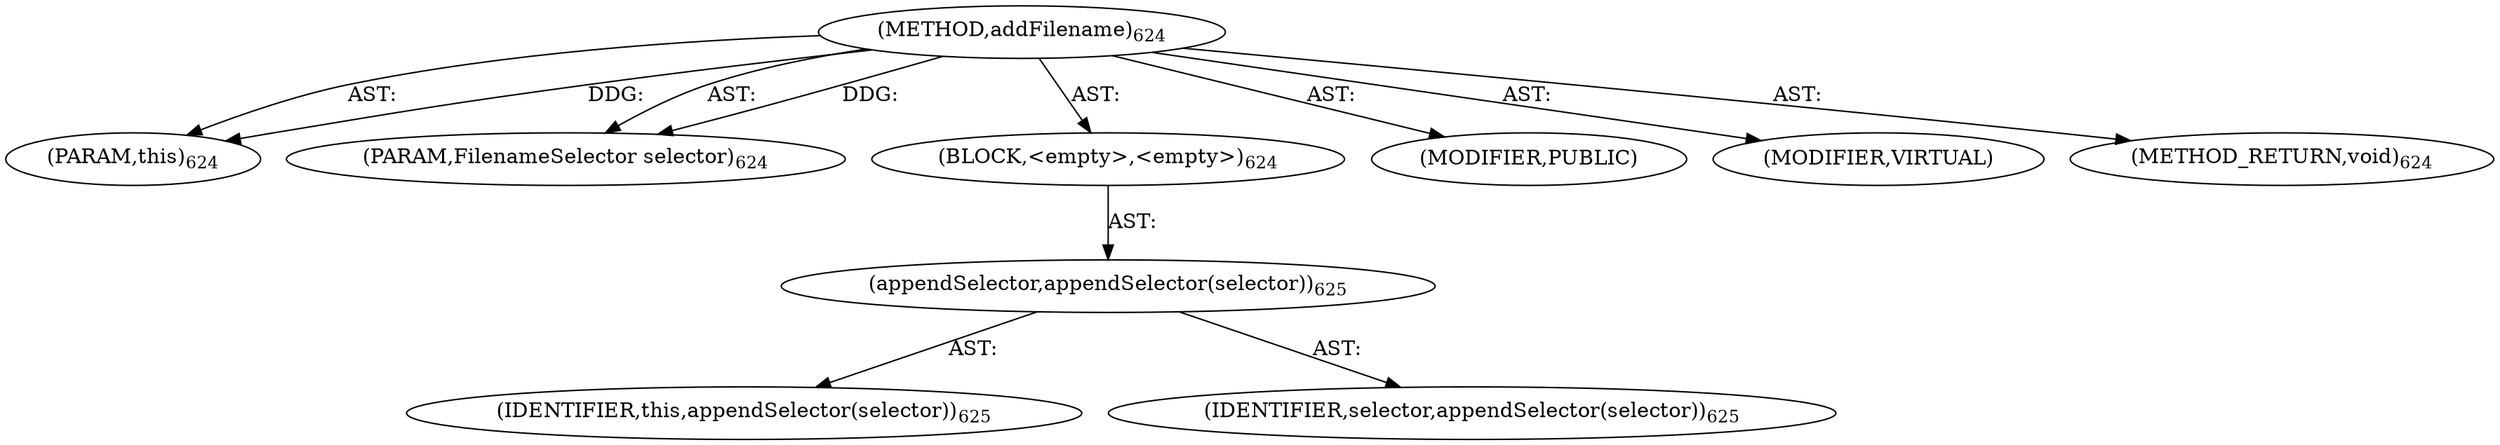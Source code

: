 digraph "addFilename" {  
"111669149734" [label = <(METHOD,addFilename)<SUB>624</SUB>> ]
"115964117028" [label = <(PARAM,this)<SUB>624</SUB>> ]
"115964117069" [label = <(PARAM,FilenameSelector selector)<SUB>624</SUB>> ]
"25769803865" [label = <(BLOCK,&lt;empty&gt;,&lt;empty&gt;)<SUB>624</SUB>> ]
"30064771448" [label = <(appendSelector,appendSelector(selector))<SUB>625</SUB>> ]
"68719476828" [label = <(IDENTIFIER,this,appendSelector(selector))<SUB>625</SUB>> ]
"68719477040" [label = <(IDENTIFIER,selector,appendSelector(selector))<SUB>625</SUB>> ]
"133143986259" [label = <(MODIFIER,PUBLIC)> ]
"133143986260" [label = <(MODIFIER,VIRTUAL)> ]
"128849018918" [label = <(METHOD_RETURN,void)<SUB>624</SUB>> ]
  "111669149734" -> "115964117028"  [ label = "AST: "] 
  "111669149734" -> "115964117069"  [ label = "AST: "] 
  "111669149734" -> "25769803865"  [ label = "AST: "] 
  "111669149734" -> "133143986259"  [ label = "AST: "] 
  "111669149734" -> "133143986260"  [ label = "AST: "] 
  "111669149734" -> "128849018918"  [ label = "AST: "] 
  "25769803865" -> "30064771448"  [ label = "AST: "] 
  "30064771448" -> "68719476828"  [ label = "AST: "] 
  "30064771448" -> "68719477040"  [ label = "AST: "] 
  "111669149734" -> "115964117028"  [ label = "DDG: "] 
  "111669149734" -> "115964117069"  [ label = "DDG: "] 
}
